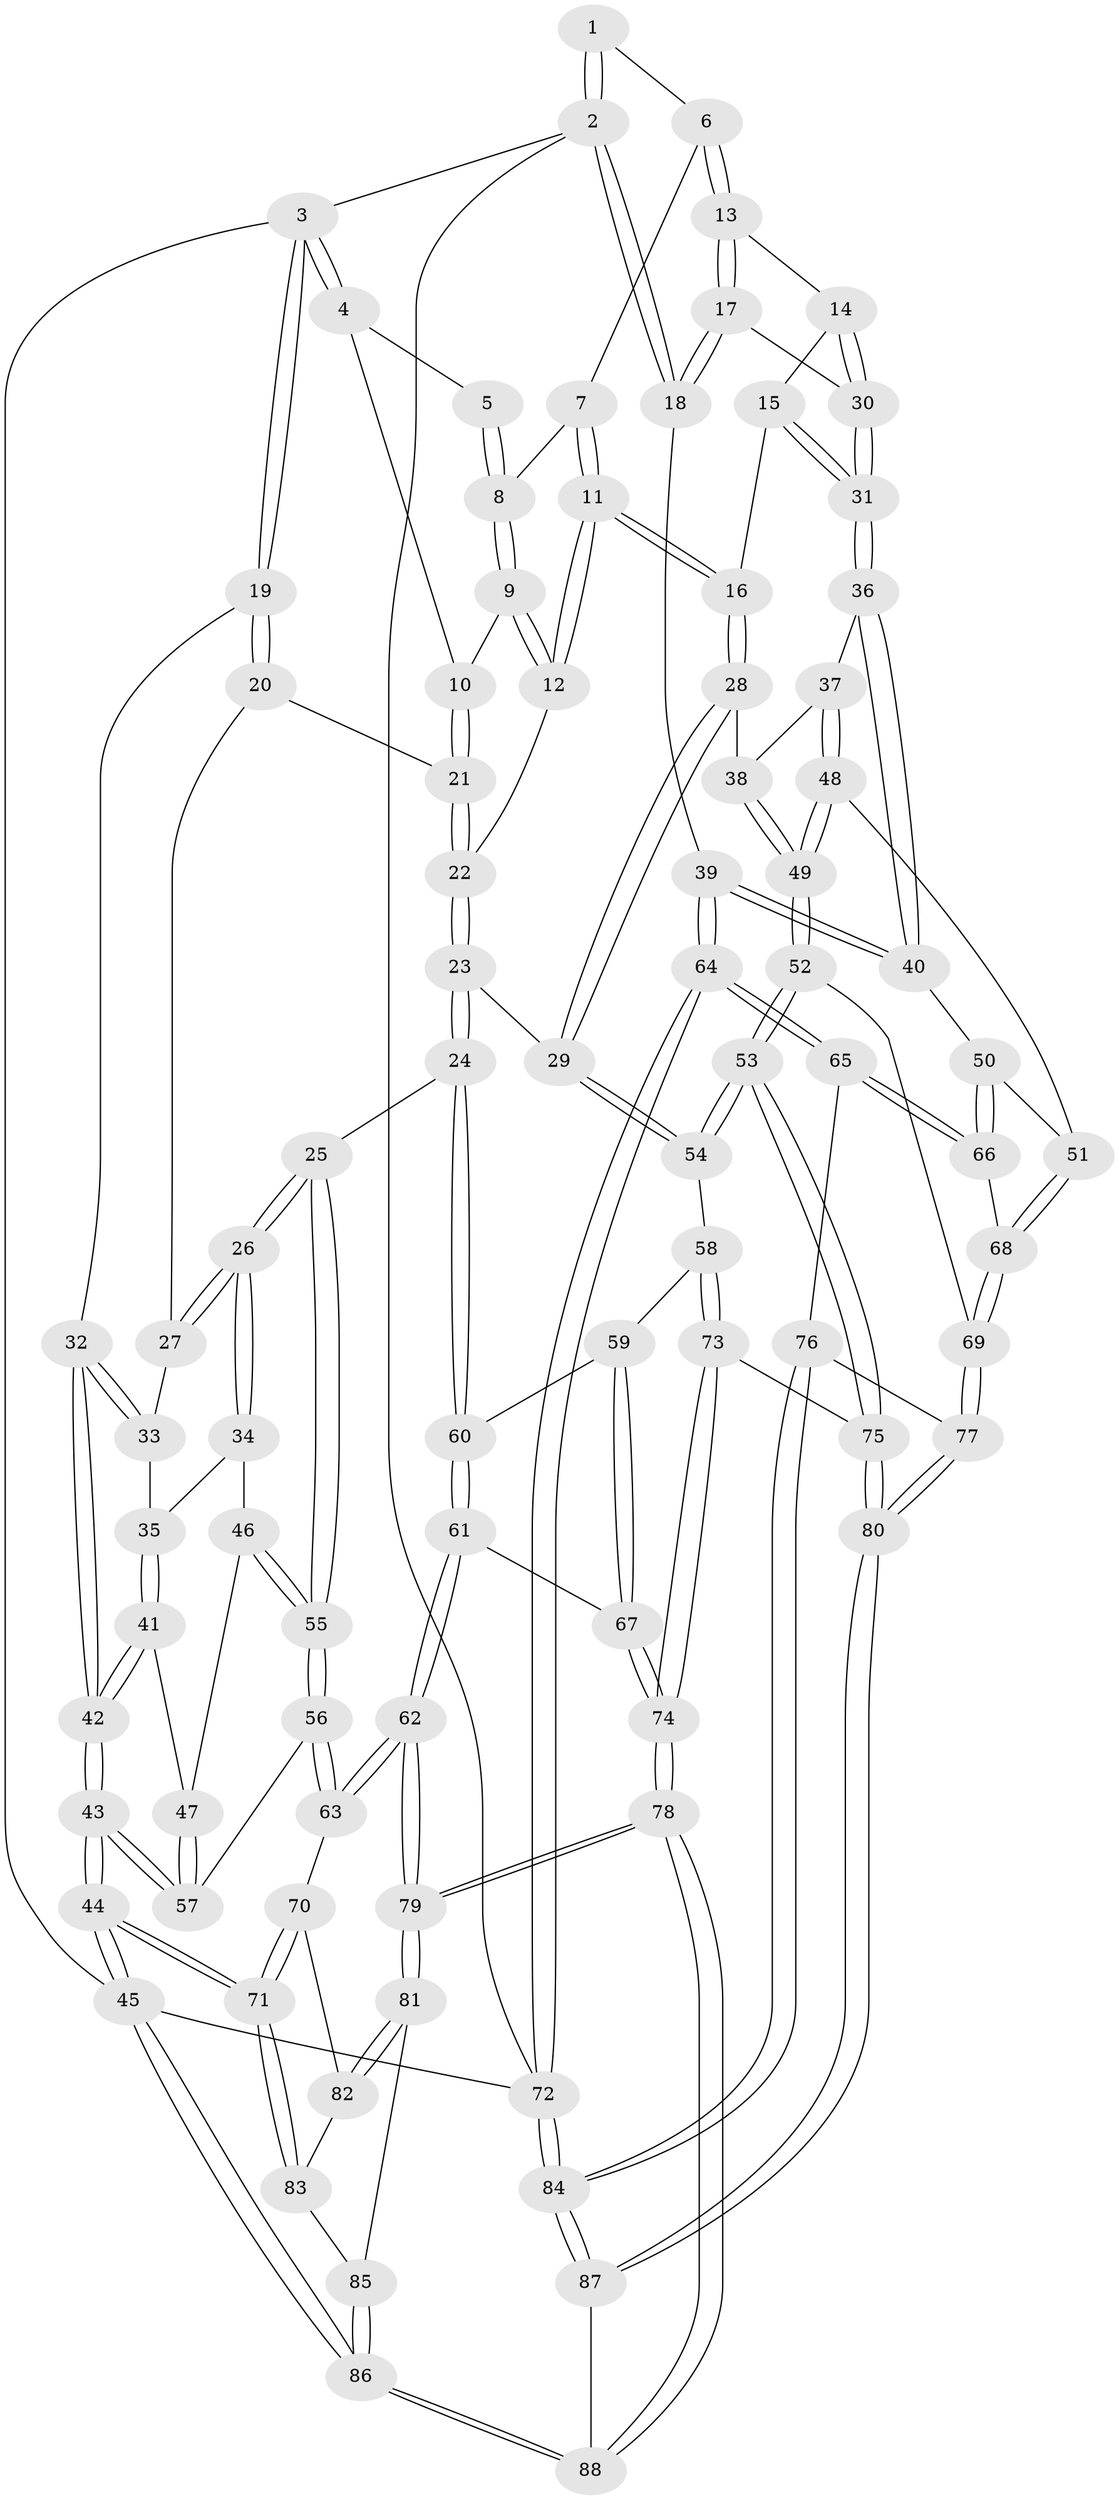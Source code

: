 // Generated by graph-tools (version 1.1) at 2025/27/03/09/25 03:27:04]
// undirected, 88 vertices, 217 edges
graph export_dot {
graph [start="1"]
  node [color=gray90,style=filled];
  1 [pos="+0.7029772456480304+0"];
  2 [pos="+1+0"];
  3 [pos="+0+0"];
  4 [pos="+0.3391075717370677+0"];
  5 [pos="+0.3801250170628816+0"];
  6 [pos="+0.7061239594755555+0.1396388731180145"];
  7 [pos="+0.48885991842129795+0.06367636992544773"];
  8 [pos="+0.48097385360762585+0.057276440569862995"];
  9 [pos="+0.43768735667885483+0.2008725793074523"];
  10 [pos="+0.3065558135069311+0.18753720507803448"];
  11 [pos="+0.5708272058626918+0.27665515921489175"];
  12 [pos="+0.46382950447556814+0.24994850513556574"];
  13 [pos="+0.7106435702692872+0.14887067819202862"];
  14 [pos="+0.6727081417827799+0.22721742425819877"];
  15 [pos="+0.6720108059472025+0.22796659347616197"];
  16 [pos="+0.5933593674256662+0.29164383684669426"];
  17 [pos="+1+0.16141355905176524"];
  18 [pos="+1+0.08087482900873297"];
  19 [pos="+0+0"];
  20 [pos="+0.27658473365882896+0.23111412938989576"];
  21 [pos="+0.2859248952772668+0.22430389254512065"];
  22 [pos="+0.4038260924995145+0.29501120146443904"];
  23 [pos="+0.39157943920074595+0.48907094357246644"];
  24 [pos="+0.3580374661785968+0.49675383880999563"];
  25 [pos="+0.3027867627229276+0.47106460645125414"];
  26 [pos="+0.2850133688039451+0.4586836619624306"];
  27 [pos="+0.24385670676794946+0.28955066077707087"];
  28 [pos="+0.5814616386818676+0.42142826746706763"];
  29 [pos="+0.47668003366920536+0.49632151872254854"];
  30 [pos="+0.8412375031722266+0.34191813346796984"];
  31 [pos="+0.7999013902789326+0.4404161347429115"];
  32 [pos="+0+0"];
  33 [pos="+0.0443118687327794+0.2814446851202355"];
  34 [pos="+0.15039824588681455+0.4636843357964832"];
  35 [pos="+0.102274604232157+0.44111051895827635"];
  36 [pos="+0.7991241088227369+0.44343292463689343"];
  37 [pos="+0.7881262208443618+0.44943363795630986"];
  38 [pos="+0.6292844289725458+0.43944983608672955"];
  39 [pos="+1+0.4951175136659752"];
  40 [pos="+0.9684543425030713+0.5189798247319328"];
  41 [pos="+0+0.5164214587618694"];
  42 [pos="+0+0.5349672161474677"];
  43 [pos="+0+0.7243363816338357"];
  44 [pos="+0+0.8245151854866608"];
  45 [pos="+0+1"];
  46 [pos="+0.12688656613309351+0.5451404950803702"];
  47 [pos="+0.03515361125788006+0.5642139148376635"];
  48 [pos="+0.7640716347760096+0.6331263653299878"];
  49 [pos="+0.7137314487616716+0.6694364248630039"];
  50 [pos="+0.874131693498367+0.6289645034870206"];
  51 [pos="+0.7947260495067577+0.63498854341883"];
  52 [pos="+0.6973240405689513+0.6919105516595153"];
  53 [pos="+0.6674092192893342+0.7112872570751363"];
  54 [pos="+0.5228105229480322+0.5978931880133734"];
  55 [pos="+0.1287959104640971+0.6515489841806005"];
  56 [pos="+0.12721164041699964+0.6569388661278832"];
  57 [pos="+0.08619862518538084+0.6438225263724346"];
  58 [pos="+0.4531523634341039+0.7355871910905882"];
  59 [pos="+0.377914999998183+0.6632834264906626"];
  60 [pos="+0.35605884628485646+0.5039529478097068"];
  61 [pos="+0.22708556318597117+0.7143600558236077"];
  62 [pos="+0.17218764572863196+0.7358961999232624"];
  63 [pos="+0.17204587990048845+0.7358445077260488"];
  64 [pos="+1+0.7883829382264474"];
  65 [pos="+1+0.8032638911039669"];
  66 [pos="+0.9258908369249474+0.7316867544134326"];
  67 [pos="+0.32394062084437125+0.7465145061294916"];
  68 [pos="+0.8634455711676029+0.7426966072481346"];
  69 [pos="+0.8205905012730518+0.7630364704718045"];
  70 [pos="+0.1402594397840654+0.751679585203867"];
  71 [pos="+0+0.826248409409512"];
  72 [pos="+1+1"];
  73 [pos="+0.4519290424964755+0.8650605146226916"];
  74 [pos="+0.44501233863836803+0.8712381944281665"];
  75 [pos="+0.6360527146052336+0.8098725522272762"];
  76 [pos="+0.9758043450512035+0.8442423817061934"];
  77 [pos="+0.8371668681777225+0.9003777208815988"];
  78 [pos="+0.34397227291217997+1"];
  79 [pos="+0.24615192418650425+0.9604390481975896"];
  80 [pos="+0.7654838701120348+0.9671992554555945"];
  81 [pos="+0.19186562570640645+0.9432395310165117"];
  82 [pos="+0.08065027554793842+0.8683363890771824"];
  83 [pos="+0+0.8948232876089017"];
  84 [pos="+0.8789098396923646+1"];
  85 [pos="+0.04366683482941338+0.9358347698782129"];
  86 [pos="+0.14226012223745346+1"];
  87 [pos="+0.7551839119273541+1"];
  88 [pos="+0.34746311142112646+1"];
  1 -- 2;
  1 -- 2;
  1 -- 6;
  2 -- 3;
  2 -- 18;
  2 -- 18;
  2 -- 72;
  3 -- 4;
  3 -- 4;
  3 -- 19;
  3 -- 19;
  3 -- 45;
  4 -- 5;
  4 -- 10;
  5 -- 8;
  5 -- 8;
  6 -- 7;
  6 -- 13;
  6 -- 13;
  7 -- 8;
  7 -- 11;
  7 -- 11;
  8 -- 9;
  8 -- 9;
  9 -- 10;
  9 -- 12;
  9 -- 12;
  10 -- 21;
  10 -- 21;
  11 -- 12;
  11 -- 12;
  11 -- 16;
  11 -- 16;
  12 -- 22;
  13 -- 14;
  13 -- 17;
  13 -- 17;
  14 -- 15;
  14 -- 30;
  14 -- 30;
  15 -- 16;
  15 -- 31;
  15 -- 31;
  16 -- 28;
  16 -- 28;
  17 -- 18;
  17 -- 18;
  17 -- 30;
  18 -- 39;
  19 -- 20;
  19 -- 20;
  19 -- 32;
  20 -- 21;
  20 -- 27;
  21 -- 22;
  21 -- 22;
  22 -- 23;
  22 -- 23;
  23 -- 24;
  23 -- 24;
  23 -- 29;
  24 -- 25;
  24 -- 60;
  24 -- 60;
  25 -- 26;
  25 -- 26;
  25 -- 55;
  25 -- 55;
  26 -- 27;
  26 -- 27;
  26 -- 34;
  26 -- 34;
  27 -- 33;
  28 -- 29;
  28 -- 29;
  28 -- 38;
  29 -- 54;
  29 -- 54;
  30 -- 31;
  30 -- 31;
  31 -- 36;
  31 -- 36;
  32 -- 33;
  32 -- 33;
  32 -- 42;
  32 -- 42;
  33 -- 35;
  34 -- 35;
  34 -- 46;
  35 -- 41;
  35 -- 41;
  36 -- 37;
  36 -- 40;
  36 -- 40;
  37 -- 38;
  37 -- 48;
  37 -- 48;
  38 -- 49;
  38 -- 49;
  39 -- 40;
  39 -- 40;
  39 -- 64;
  39 -- 64;
  40 -- 50;
  41 -- 42;
  41 -- 42;
  41 -- 47;
  42 -- 43;
  42 -- 43;
  43 -- 44;
  43 -- 44;
  43 -- 57;
  43 -- 57;
  44 -- 45;
  44 -- 45;
  44 -- 71;
  44 -- 71;
  45 -- 86;
  45 -- 86;
  45 -- 72;
  46 -- 47;
  46 -- 55;
  46 -- 55;
  47 -- 57;
  47 -- 57;
  48 -- 49;
  48 -- 49;
  48 -- 51;
  49 -- 52;
  49 -- 52;
  50 -- 51;
  50 -- 66;
  50 -- 66;
  51 -- 68;
  51 -- 68;
  52 -- 53;
  52 -- 53;
  52 -- 69;
  53 -- 54;
  53 -- 54;
  53 -- 75;
  53 -- 75;
  54 -- 58;
  55 -- 56;
  55 -- 56;
  56 -- 57;
  56 -- 63;
  56 -- 63;
  58 -- 59;
  58 -- 73;
  58 -- 73;
  59 -- 60;
  59 -- 67;
  59 -- 67;
  60 -- 61;
  60 -- 61;
  61 -- 62;
  61 -- 62;
  61 -- 67;
  62 -- 63;
  62 -- 63;
  62 -- 79;
  62 -- 79;
  63 -- 70;
  64 -- 65;
  64 -- 65;
  64 -- 72;
  64 -- 72;
  65 -- 66;
  65 -- 66;
  65 -- 76;
  66 -- 68;
  67 -- 74;
  67 -- 74;
  68 -- 69;
  68 -- 69;
  69 -- 77;
  69 -- 77;
  70 -- 71;
  70 -- 71;
  70 -- 82;
  71 -- 83;
  71 -- 83;
  72 -- 84;
  72 -- 84;
  73 -- 74;
  73 -- 74;
  73 -- 75;
  74 -- 78;
  74 -- 78;
  75 -- 80;
  75 -- 80;
  76 -- 77;
  76 -- 84;
  76 -- 84;
  77 -- 80;
  77 -- 80;
  78 -- 79;
  78 -- 79;
  78 -- 88;
  78 -- 88;
  79 -- 81;
  79 -- 81;
  80 -- 87;
  80 -- 87;
  81 -- 82;
  81 -- 82;
  81 -- 85;
  82 -- 83;
  83 -- 85;
  84 -- 87;
  84 -- 87;
  85 -- 86;
  85 -- 86;
  86 -- 88;
  86 -- 88;
  87 -- 88;
}
